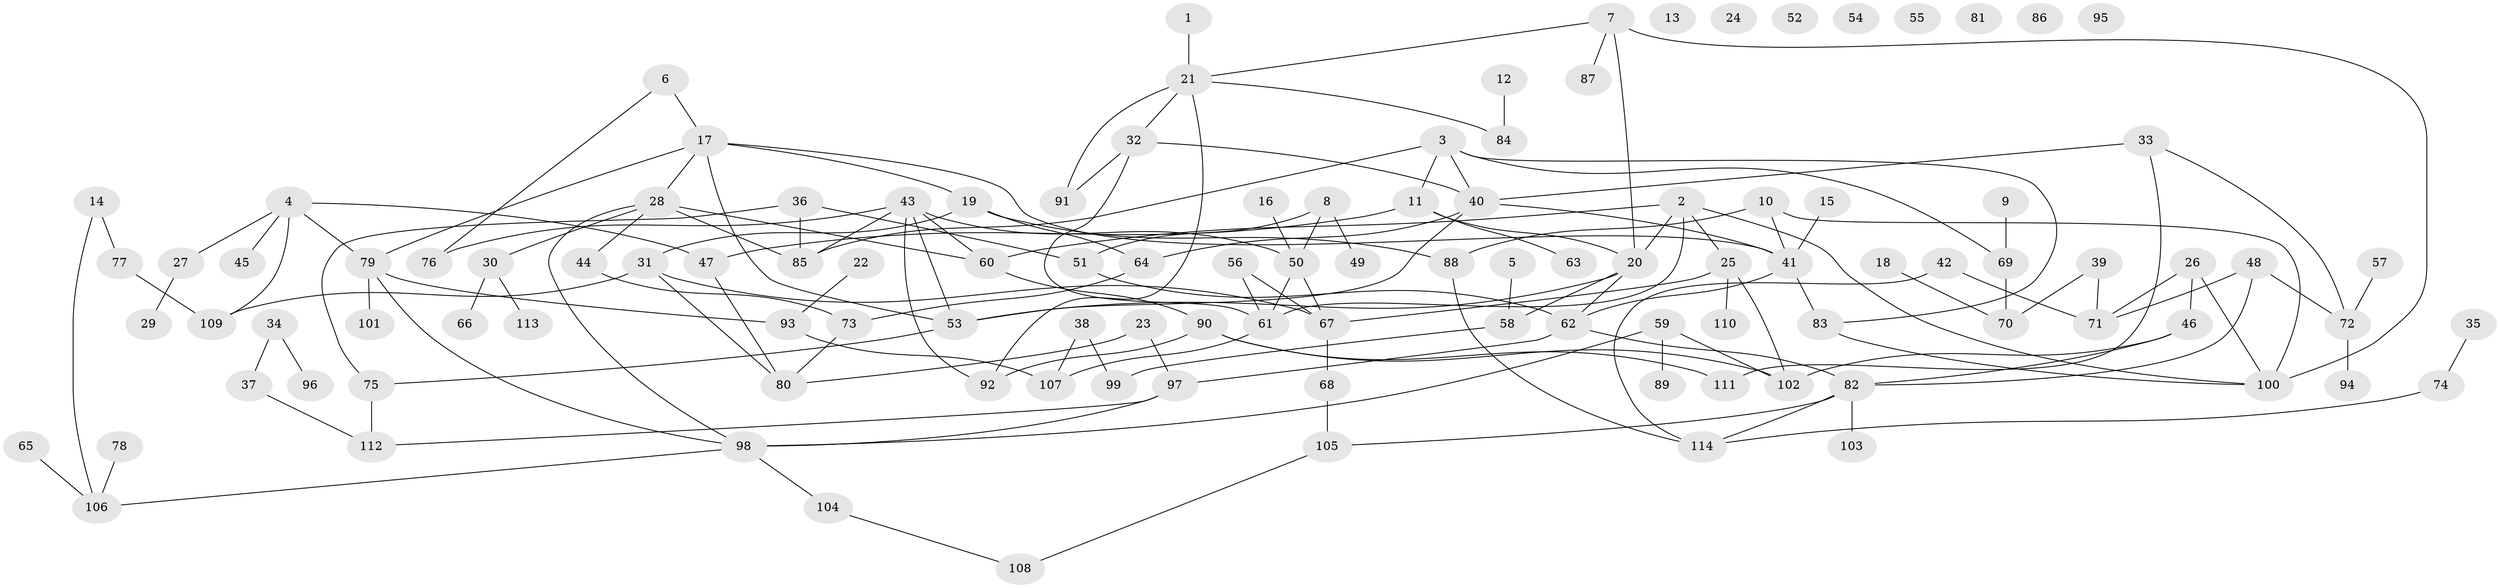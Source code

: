 // coarse degree distribution, {6: 0.0759493670886076, 11: 0.012658227848101266, 5: 0.05063291139240506, 4: 0.13924050632911392, 2: 0.20253164556962025, 1: 0.189873417721519, 3: 0.17721518987341772, 0: 0.10126582278481013, 10: 0.012658227848101266, 12: 0.012658227848101266, 7: 0.02531645569620253}
// Generated by graph-tools (version 1.1) at 2025/16/03/04/25 18:16:32]
// undirected, 114 vertices, 155 edges
graph export_dot {
graph [start="1"]
  node [color=gray90,style=filled];
  1;
  2;
  3;
  4;
  5;
  6;
  7;
  8;
  9;
  10;
  11;
  12;
  13;
  14;
  15;
  16;
  17;
  18;
  19;
  20;
  21;
  22;
  23;
  24;
  25;
  26;
  27;
  28;
  29;
  30;
  31;
  32;
  33;
  34;
  35;
  36;
  37;
  38;
  39;
  40;
  41;
  42;
  43;
  44;
  45;
  46;
  47;
  48;
  49;
  50;
  51;
  52;
  53;
  54;
  55;
  56;
  57;
  58;
  59;
  60;
  61;
  62;
  63;
  64;
  65;
  66;
  67;
  68;
  69;
  70;
  71;
  72;
  73;
  74;
  75;
  76;
  77;
  78;
  79;
  80;
  81;
  82;
  83;
  84;
  85;
  86;
  87;
  88;
  89;
  90;
  91;
  92;
  93;
  94;
  95;
  96;
  97;
  98;
  99;
  100;
  101;
  102;
  103;
  104;
  105;
  106;
  107;
  108;
  109;
  110;
  111;
  112;
  113;
  114;
  1 -- 21;
  2 -- 20;
  2 -- 25;
  2 -- 60;
  2 -- 61;
  2 -- 100;
  3 -- 11;
  3 -- 40;
  3 -- 69;
  3 -- 83;
  3 -- 85;
  4 -- 27;
  4 -- 45;
  4 -- 47;
  4 -- 79;
  4 -- 109;
  5 -- 58;
  6 -- 17;
  6 -- 76;
  7 -- 20;
  7 -- 21;
  7 -- 87;
  7 -- 100;
  8 -- 49;
  8 -- 50;
  8 -- 51;
  9 -- 69;
  10 -- 41;
  10 -- 88;
  10 -- 100;
  11 -- 20;
  11 -- 47;
  11 -- 63;
  12 -- 84;
  14 -- 77;
  14 -- 106;
  15 -- 41;
  16 -- 50;
  17 -- 19;
  17 -- 28;
  17 -- 41;
  17 -- 53;
  17 -- 79;
  18 -- 70;
  19 -- 31;
  19 -- 64;
  19 -- 88;
  20 -- 53;
  20 -- 58;
  20 -- 62;
  21 -- 32;
  21 -- 84;
  21 -- 91;
  21 -- 92;
  22 -- 93;
  23 -- 80;
  23 -- 97;
  25 -- 67;
  25 -- 102;
  25 -- 110;
  26 -- 46;
  26 -- 71;
  26 -- 100;
  27 -- 29;
  28 -- 30;
  28 -- 44;
  28 -- 60;
  28 -- 85;
  28 -- 98;
  30 -- 66;
  30 -- 113;
  31 -- 67;
  31 -- 80;
  31 -- 109;
  32 -- 40;
  32 -- 61;
  32 -- 91;
  33 -- 40;
  33 -- 72;
  33 -- 111;
  34 -- 37;
  34 -- 96;
  35 -- 74;
  36 -- 51;
  36 -- 75;
  36 -- 85;
  37 -- 112;
  38 -- 99;
  38 -- 107;
  39 -- 70;
  39 -- 71;
  40 -- 41;
  40 -- 53;
  40 -- 64;
  41 -- 62;
  41 -- 83;
  42 -- 71;
  42 -- 114;
  43 -- 50;
  43 -- 53;
  43 -- 60;
  43 -- 76;
  43 -- 85;
  43 -- 92;
  44 -- 73;
  46 -- 82;
  46 -- 102;
  47 -- 80;
  48 -- 71;
  48 -- 72;
  48 -- 82;
  50 -- 61;
  50 -- 67;
  51 -- 62;
  53 -- 75;
  56 -- 61;
  56 -- 67;
  57 -- 72;
  58 -- 99;
  59 -- 89;
  59 -- 98;
  59 -- 102;
  60 -- 90;
  61 -- 107;
  62 -- 82;
  62 -- 97;
  64 -- 73;
  65 -- 106;
  67 -- 68;
  68 -- 105;
  69 -- 70;
  72 -- 94;
  73 -- 80;
  74 -- 114;
  75 -- 112;
  77 -- 109;
  78 -- 106;
  79 -- 93;
  79 -- 98;
  79 -- 101;
  82 -- 103;
  82 -- 105;
  82 -- 114;
  83 -- 100;
  88 -- 114;
  90 -- 92;
  90 -- 102;
  90 -- 111;
  93 -- 107;
  97 -- 98;
  97 -- 112;
  98 -- 104;
  98 -- 106;
  104 -- 108;
  105 -- 108;
}
